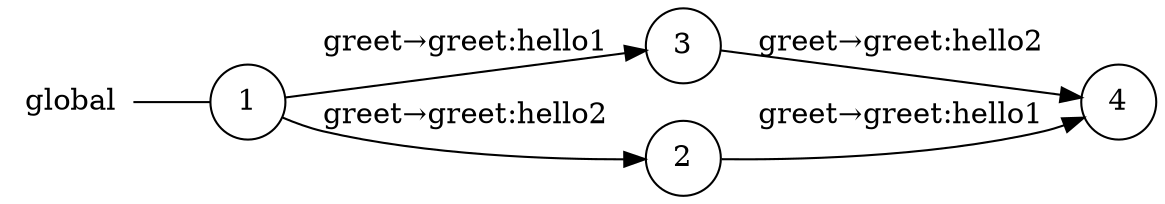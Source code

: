 digraph global {
	rankdir="LR";
	n_0 [label="global", shape="plaintext"];
	n_1 [id="1", shape=circle, label="1"];
	n_0 -> n_1 [arrowhead=none];
	n_2 [id="2", shape=circle, label="3"];
	n_3 [id="4", shape=circle, label="4"];
	n_4 [id="3", shape=circle, label="2"];

	n_2 -> n_3 [id="[$e|4]", label="greet→greet:hello2"];
	n_1 -> n_4 [id="[$e|2]", label="greet→greet:hello2"];
	n_1 -> n_2 [id="[$e|1]", label="greet→greet:hello1"];
	n_4 -> n_3 [id="[$e|0]", label="greet→greet:hello1"];
}
